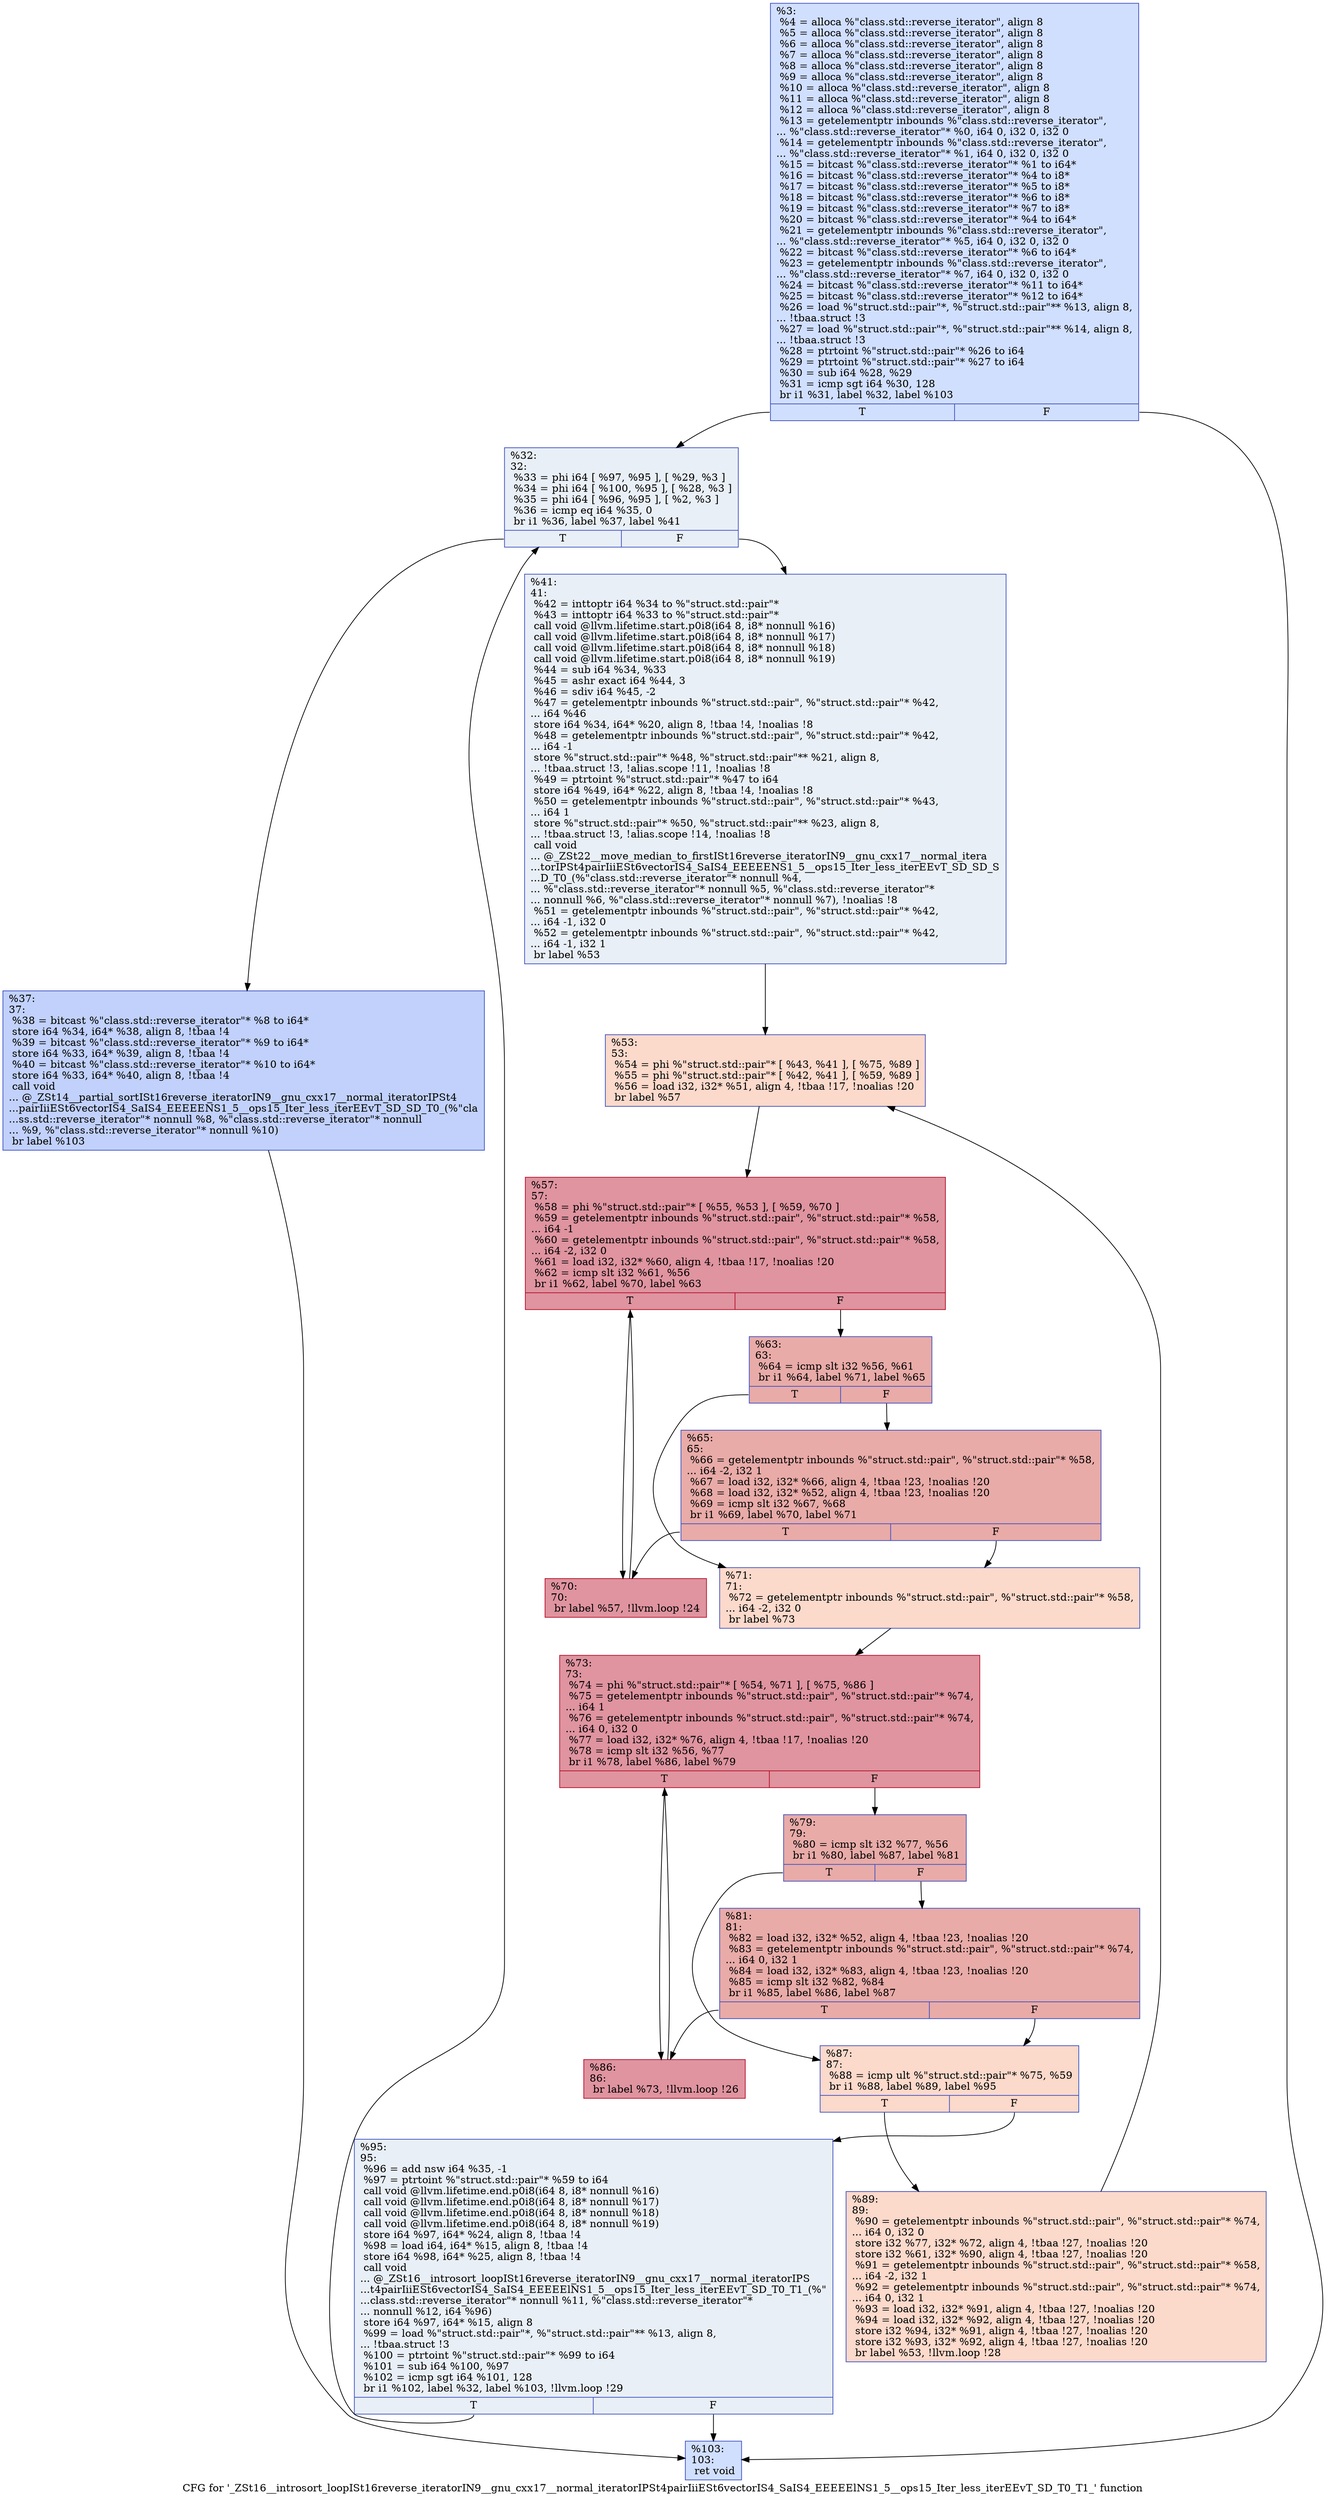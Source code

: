 digraph "CFG for '_ZSt16__introsort_loopISt16reverse_iteratorIN9__gnu_cxx17__normal_iteratorIPSt4pairIiiESt6vectorIS4_SaIS4_EEEEElNS1_5__ops15_Iter_less_iterEEvT_SD_T0_T1_' function" {
	label="CFG for '_ZSt16__introsort_loopISt16reverse_iteratorIN9__gnu_cxx17__normal_iteratorIPSt4pairIiiESt6vectorIS4_SaIS4_EEEEElNS1_5__ops15_Iter_less_iterEEvT_SD_T0_T1_' function";

	Node0x55cf4bb81fe0 [shape=record,color="#3d50c3ff", style=filled, fillcolor="#96b7ff70",label="{%3:\l  %4 = alloca %\"class.std::reverse_iterator\", align 8\l  %5 = alloca %\"class.std::reverse_iterator\", align 8\l  %6 = alloca %\"class.std::reverse_iterator\", align 8\l  %7 = alloca %\"class.std::reverse_iterator\", align 8\l  %8 = alloca %\"class.std::reverse_iterator\", align 8\l  %9 = alloca %\"class.std::reverse_iterator\", align 8\l  %10 = alloca %\"class.std::reverse_iterator\", align 8\l  %11 = alloca %\"class.std::reverse_iterator\", align 8\l  %12 = alloca %\"class.std::reverse_iterator\", align 8\l  %13 = getelementptr inbounds %\"class.std::reverse_iterator\",\l... %\"class.std::reverse_iterator\"* %0, i64 0, i32 0, i32 0\l  %14 = getelementptr inbounds %\"class.std::reverse_iterator\",\l... %\"class.std::reverse_iterator\"* %1, i64 0, i32 0, i32 0\l  %15 = bitcast %\"class.std::reverse_iterator\"* %1 to i64*\l  %16 = bitcast %\"class.std::reverse_iterator\"* %4 to i8*\l  %17 = bitcast %\"class.std::reverse_iterator\"* %5 to i8*\l  %18 = bitcast %\"class.std::reverse_iterator\"* %6 to i8*\l  %19 = bitcast %\"class.std::reverse_iterator\"* %7 to i8*\l  %20 = bitcast %\"class.std::reverse_iterator\"* %4 to i64*\l  %21 = getelementptr inbounds %\"class.std::reverse_iterator\",\l... %\"class.std::reverse_iterator\"* %5, i64 0, i32 0, i32 0\l  %22 = bitcast %\"class.std::reverse_iterator\"* %6 to i64*\l  %23 = getelementptr inbounds %\"class.std::reverse_iterator\",\l... %\"class.std::reverse_iterator\"* %7, i64 0, i32 0, i32 0\l  %24 = bitcast %\"class.std::reverse_iterator\"* %11 to i64*\l  %25 = bitcast %\"class.std::reverse_iterator\"* %12 to i64*\l  %26 = load %\"struct.std::pair\"*, %\"struct.std::pair\"** %13, align 8,\l... !tbaa.struct !3\l  %27 = load %\"struct.std::pair\"*, %\"struct.std::pair\"** %14, align 8,\l... !tbaa.struct !3\l  %28 = ptrtoint %\"struct.std::pair\"* %26 to i64\l  %29 = ptrtoint %\"struct.std::pair\"* %27 to i64\l  %30 = sub i64 %28, %29\l  %31 = icmp sgt i64 %30, 128\l  br i1 %31, label %32, label %103\l|{<s0>T|<s1>F}}"];
	Node0x55cf4bb81fe0:s0 -> Node0x55cf4bb820e0;
	Node0x55cf4bb81fe0:s1 -> Node0x55cf4bb83650;
	Node0x55cf4bb820e0 [shape=record,color="#3d50c3ff", style=filled, fillcolor="#cedaeb70",label="{%32:\l32:                                               \l  %33 = phi i64 [ %97, %95 ], [ %29, %3 ]\l  %34 = phi i64 [ %100, %95 ], [ %28, %3 ]\l  %35 = phi i64 [ %96, %95 ], [ %2, %3 ]\l  %36 = icmp eq i64 %35, 0\l  br i1 %36, label %37, label %41\l|{<s0>T|<s1>F}}"];
	Node0x55cf4bb820e0:s0 -> Node0x55cf4bb839d0;
	Node0x55cf4bb820e0:s1 -> Node0x55cf4bb83a60;
	Node0x55cf4bb839d0 [shape=record,color="#3d50c3ff", style=filled, fillcolor="#7396f570",label="{%37:\l37:                                               \l  %38 = bitcast %\"class.std::reverse_iterator\"* %8 to i64*\l  store i64 %34, i64* %38, align 8, !tbaa !4\l  %39 = bitcast %\"class.std::reverse_iterator\"* %9 to i64*\l  store i64 %33, i64* %39, align 8, !tbaa !4\l  %40 = bitcast %\"class.std::reverse_iterator\"* %10 to i64*\l  store i64 %33, i64* %40, align 8, !tbaa !4\l  call void\l... @_ZSt14__partial_sortISt16reverse_iteratorIN9__gnu_cxx17__normal_iteratorIPSt4\l...pairIiiESt6vectorIS4_SaIS4_EEEEENS1_5__ops15_Iter_less_iterEEvT_SD_SD_T0_(%\"cla\l...ss.std::reverse_iterator\"* nonnull %8, %\"class.std::reverse_iterator\"* nonnull\l... %9, %\"class.std::reverse_iterator\"* nonnull %10)\l  br label %103\l}"];
	Node0x55cf4bb839d0 -> Node0x55cf4bb83650;
	Node0x55cf4bb83a60 [shape=record,color="#3d50c3ff", style=filled, fillcolor="#cedaeb70",label="{%41:\l41:                                               \l  %42 = inttoptr i64 %34 to %\"struct.std::pair\"*\l  %43 = inttoptr i64 %33 to %\"struct.std::pair\"*\l  call void @llvm.lifetime.start.p0i8(i64 8, i8* nonnull %16)\l  call void @llvm.lifetime.start.p0i8(i64 8, i8* nonnull %17)\l  call void @llvm.lifetime.start.p0i8(i64 8, i8* nonnull %18)\l  call void @llvm.lifetime.start.p0i8(i64 8, i8* nonnull %19)\l  %44 = sub i64 %34, %33\l  %45 = ashr exact i64 %44, 3\l  %46 = sdiv i64 %45, -2\l  %47 = getelementptr inbounds %\"struct.std::pair\", %\"struct.std::pair\"* %42,\l... i64 %46\l  store i64 %34, i64* %20, align 8, !tbaa !4, !noalias !8\l  %48 = getelementptr inbounds %\"struct.std::pair\", %\"struct.std::pair\"* %42,\l... i64 -1\l  store %\"struct.std::pair\"* %48, %\"struct.std::pair\"** %21, align 8,\l... !tbaa.struct !3, !alias.scope !11, !noalias !8\l  %49 = ptrtoint %\"struct.std::pair\"* %47 to i64\l  store i64 %49, i64* %22, align 8, !tbaa !4, !noalias !8\l  %50 = getelementptr inbounds %\"struct.std::pair\", %\"struct.std::pair\"* %43,\l... i64 1\l  store %\"struct.std::pair\"* %50, %\"struct.std::pair\"** %23, align 8,\l... !tbaa.struct !3, !alias.scope !14, !noalias !8\l  call void\l... @_ZSt22__move_median_to_firstISt16reverse_iteratorIN9__gnu_cxx17__normal_itera\l...torIPSt4pairIiiESt6vectorIS4_SaIS4_EEEEENS1_5__ops15_Iter_less_iterEEvT_SD_SD_S\l...D_T0_(%\"class.std::reverse_iterator\"* nonnull %4,\l... %\"class.std::reverse_iterator\"* nonnull %5, %\"class.std::reverse_iterator\"*\l... nonnull %6, %\"class.std::reverse_iterator\"* nonnull %7), !noalias !8\l  %51 = getelementptr inbounds %\"struct.std::pair\", %\"struct.std::pair\"* %42,\l... i64 -1, i32 0\l  %52 = getelementptr inbounds %\"struct.std::pair\", %\"struct.std::pair\"* %42,\l... i64 -1, i32 1\l  br label %53\l}"];
	Node0x55cf4bb83a60 -> Node0x55cf4bb85ab0;
	Node0x55cf4bb85ab0 [shape=record,color="#3d50c3ff", style=filled, fillcolor="#f7a88970",label="{%53:\l53:                                               \l  %54 = phi %\"struct.std::pair\"* [ %43, %41 ], [ %75, %89 ]\l  %55 = phi %\"struct.std::pair\"* [ %42, %41 ], [ %59, %89 ]\l  %56 = load i32, i32* %51, align 4, !tbaa !17, !noalias !20\l  br label %57\l}"];
	Node0x55cf4bb85ab0 -> Node0x55cf4bb86030;
	Node0x55cf4bb86030 [shape=record,color="#b70d28ff", style=filled, fillcolor="#b70d2870",label="{%57:\l57:                                               \l  %58 = phi %\"struct.std::pair\"* [ %55, %53 ], [ %59, %70 ]\l  %59 = getelementptr inbounds %\"struct.std::pair\", %\"struct.std::pair\"* %58,\l... i64 -1\l  %60 = getelementptr inbounds %\"struct.std::pair\", %\"struct.std::pair\"* %58,\l... i64 -2, i32 0\l  %61 = load i32, i32* %60, align 4, !tbaa !17, !noalias !20\l  %62 = icmp slt i32 %61, %56\l  br i1 %62, label %70, label %63\l|{<s0>T|<s1>F}}"];
	Node0x55cf4bb86030:s0 -> Node0x55cf4bb86130;
	Node0x55cf4bb86030:s1 -> Node0x55cf4bb870b0;
	Node0x55cf4bb870b0 [shape=record,color="#3d50c3ff", style=filled, fillcolor="#cc403a70",label="{%63:\l63:                                               \l  %64 = icmp slt i32 %56, %61\l  br i1 %64, label %71, label %65\l|{<s0>T|<s1>F}}"];
	Node0x55cf4bb870b0:s0 -> Node0x55cf4bb875e0;
	Node0x55cf4bb870b0:s1 -> Node0x55cf4bb87630;
	Node0x55cf4bb87630 [shape=record,color="#3d50c3ff", style=filled, fillcolor="#cc403a70",label="{%65:\l65:                                               \l  %66 = getelementptr inbounds %\"struct.std::pair\", %\"struct.std::pair\"* %58,\l... i64 -2, i32 1\l  %67 = load i32, i32* %66, align 4, !tbaa !23, !noalias !20\l  %68 = load i32, i32* %52, align 4, !tbaa !23, !noalias !20\l  %69 = icmp slt i32 %67, %68\l  br i1 %69, label %70, label %71\l|{<s0>T|<s1>F}}"];
	Node0x55cf4bb87630:s0 -> Node0x55cf4bb86130;
	Node0x55cf4bb87630:s1 -> Node0x55cf4bb875e0;
	Node0x55cf4bb86130 [shape=record,color="#b70d28ff", style=filled, fillcolor="#b70d2870",label="{%70:\l70:                                               \l  br label %57, !llvm.loop !24\l}"];
	Node0x55cf4bb86130 -> Node0x55cf4bb86030;
	Node0x55cf4bb875e0 [shape=record,color="#3d50c3ff", style=filled, fillcolor="#f7a88970",label="{%71:\l71:                                               \l  %72 = getelementptr inbounds %\"struct.std::pair\", %\"struct.std::pair\"* %58,\l... i64 -2, i32 0\l  br label %73\l}"];
	Node0x55cf4bb875e0 -> Node0x55cf4bb882b0;
	Node0x55cf4bb882b0 [shape=record,color="#b70d28ff", style=filled, fillcolor="#b70d2870",label="{%73:\l73:                                               \l  %74 = phi %\"struct.std::pair\"* [ %54, %71 ], [ %75, %86 ]\l  %75 = getelementptr inbounds %\"struct.std::pair\", %\"struct.std::pair\"* %74,\l... i64 1\l  %76 = getelementptr inbounds %\"struct.std::pair\", %\"struct.std::pair\"* %74,\l... i64 0, i32 0\l  %77 = load i32, i32* %76, align 4, !tbaa !17, !noalias !20\l  %78 = icmp slt i32 %56, %77\l  br i1 %78, label %86, label %79\l|{<s0>T|<s1>F}}"];
	Node0x55cf4bb882b0:s0 -> Node0x55cf4bb88370;
	Node0x55cf4bb882b0:s1 -> Node0x55cf4bb886d0;
	Node0x55cf4bb886d0 [shape=record,color="#3d50c3ff", style=filled, fillcolor="#cc403a70",label="{%79:\l79:                                               \l  %80 = icmp slt i32 %77, %56\l  br i1 %80, label %87, label %81\l|{<s0>T|<s1>F}}"];
	Node0x55cf4bb886d0:s0 -> Node0x55cf4bb888a0;
	Node0x55cf4bb886d0:s1 -> Node0x55cf4bb888f0;
	Node0x55cf4bb888f0 [shape=record,color="#3d50c3ff", style=filled, fillcolor="#cc403a70",label="{%81:\l81:                                               \l  %82 = load i32, i32* %52, align 4, !tbaa !23, !noalias !20\l  %83 = getelementptr inbounds %\"struct.std::pair\", %\"struct.std::pair\"* %74,\l... i64 0, i32 1\l  %84 = load i32, i32* %83, align 4, !tbaa !23, !noalias !20\l  %85 = icmp slt i32 %82, %84\l  br i1 %85, label %86, label %87\l|{<s0>T|<s1>F}}"];
	Node0x55cf4bb888f0:s0 -> Node0x55cf4bb88370;
	Node0x55cf4bb888f0:s1 -> Node0x55cf4bb888a0;
	Node0x55cf4bb88370 [shape=record,color="#b70d28ff", style=filled, fillcolor="#b70d2870",label="{%86:\l86:                                               \l  br label %73, !llvm.loop !26\l}"];
	Node0x55cf4bb88370 -> Node0x55cf4bb882b0;
	Node0x55cf4bb888a0 [shape=record,color="#3d50c3ff", style=filled, fillcolor="#f7a88970",label="{%87:\l87:                                               \l  %88 = icmp ult %\"struct.std::pair\"* %75, %59\l  br i1 %88, label %89, label %95\l|{<s0>T|<s1>F}}"];
	Node0x55cf4bb888a0:s0 -> Node0x55cf4bb85be0;
	Node0x55cf4bb888a0:s1 -> Node0x55cf4bb836e0;
	Node0x55cf4bb85be0 [shape=record,color="#3d50c3ff", style=filled, fillcolor="#f7a88970",label="{%89:\l89:                                               \l  %90 = getelementptr inbounds %\"struct.std::pair\", %\"struct.std::pair\"* %74,\l... i64 0, i32 0\l  store i32 %77, i32* %72, align 4, !tbaa !27, !noalias !20\l  store i32 %61, i32* %90, align 4, !tbaa !27, !noalias !20\l  %91 = getelementptr inbounds %\"struct.std::pair\", %\"struct.std::pair\"* %58,\l... i64 -2, i32 1\l  %92 = getelementptr inbounds %\"struct.std::pair\", %\"struct.std::pair\"* %74,\l... i64 0, i32 1\l  %93 = load i32, i32* %91, align 4, !tbaa !27, !noalias !20\l  %94 = load i32, i32* %92, align 4, !tbaa !27, !noalias !20\l  store i32 %94, i32* %91, align 4, !tbaa !27, !noalias !20\l  store i32 %93, i32* %92, align 4, !tbaa !27, !noalias !20\l  br label %53, !llvm.loop !28\l}"];
	Node0x55cf4bb85be0 -> Node0x55cf4bb85ab0;
	Node0x55cf4bb836e0 [shape=record,color="#3d50c3ff", style=filled, fillcolor="#cedaeb70",label="{%95:\l95:                                               \l  %96 = add nsw i64 %35, -1\l  %97 = ptrtoint %\"struct.std::pair\"* %59 to i64\l  call void @llvm.lifetime.end.p0i8(i64 8, i8* nonnull %16)\l  call void @llvm.lifetime.end.p0i8(i64 8, i8* nonnull %17)\l  call void @llvm.lifetime.end.p0i8(i64 8, i8* nonnull %18)\l  call void @llvm.lifetime.end.p0i8(i64 8, i8* nonnull %19)\l  store i64 %97, i64* %24, align 8, !tbaa !4\l  %98 = load i64, i64* %15, align 8, !tbaa !4\l  store i64 %98, i64* %25, align 8, !tbaa !4\l  call void\l... @_ZSt16__introsort_loopISt16reverse_iteratorIN9__gnu_cxx17__normal_iteratorIPS\l...t4pairIiiESt6vectorIS4_SaIS4_EEEEElNS1_5__ops15_Iter_less_iterEEvT_SD_T0_T1_(%\"\l...class.std::reverse_iterator\"* nonnull %11, %\"class.std::reverse_iterator\"*\l... nonnull %12, i64 %96)\l  store i64 %97, i64* %15, align 8\l  %99 = load %\"struct.std::pair\"*, %\"struct.std::pair\"** %13, align 8,\l... !tbaa.struct !3\l  %100 = ptrtoint %\"struct.std::pair\"* %99 to i64\l  %101 = sub i64 %100, %97\l  %102 = icmp sgt i64 %101, 128\l  br i1 %102, label %32, label %103, !llvm.loop !29\l|{<s0>T|<s1>F}}"];
	Node0x55cf4bb836e0:s0 -> Node0x55cf4bb820e0;
	Node0x55cf4bb836e0:s1 -> Node0x55cf4bb83650;
	Node0x55cf4bb83650 [shape=record,color="#3d50c3ff", style=filled, fillcolor="#96b7ff70",label="{%103:\l103:                                              \l  ret void\l}"];
}
